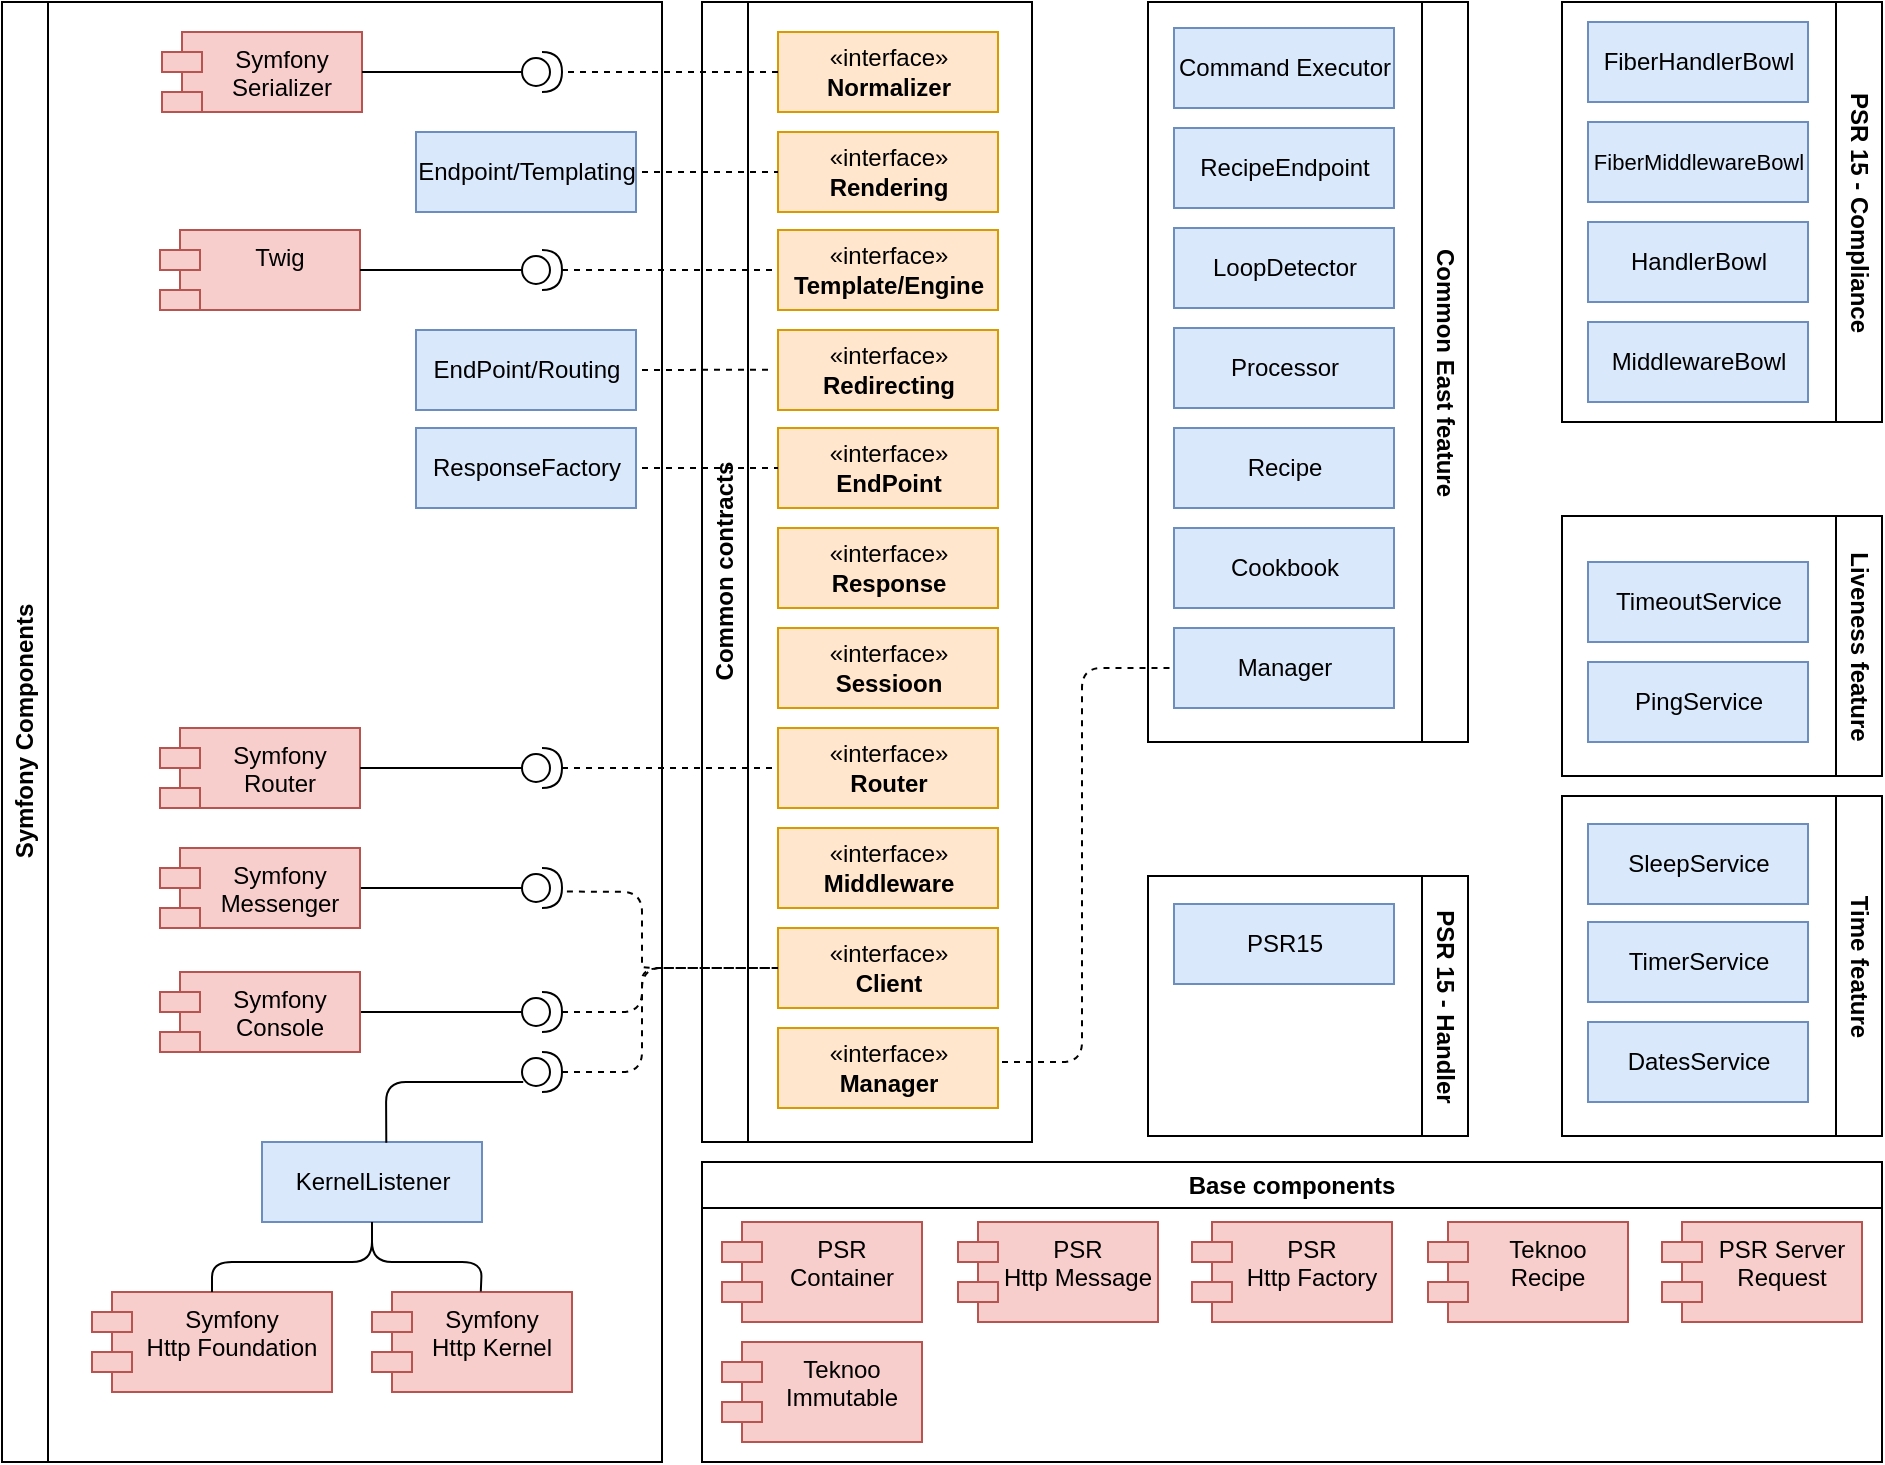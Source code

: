 <mxfile version="20.5.3" type="embed"><diagram id="7xv5iA07_mF9e4DVNpQf" name="Page-1"><mxGraphModel dx="1139" dy="1680" grid="1" gridSize="10" guides="1" tooltips="1" connect="1" arrows="1" fold="1" page="1" pageScale="1" pageWidth="827" pageHeight="1169" math="0" shadow="0"><root><mxCell id="0"/><mxCell id="1" parent="0"/><mxCell id="8" value="Symfony Components" style="swimlane;horizontal=0;whiteSpace=wrap;html=1;" parent="1" vertex="1"><mxGeometry x="20" y="-110" width="330" height="730" as="geometry"/></mxCell><mxCell id="7" value="Symfony&#10;Http Foundation" style="shape=module;align=left;spacingLeft=20;align=center;verticalAlign=top;fillColor=#f8cecc;strokeColor=#b85450;" parent="8" vertex="1"><mxGeometry x="45" y="645" width="120" height="50" as="geometry"/></mxCell><mxCell id="6" value="Symfony&#10;Http Kernel" style="shape=module;align=left;spacingLeft=20;align=center;verticalAlign=top;fillColor=#f8cecc;strokeColor=#b85450;" parent="8" vertex="1"><mxGeometry x="185" y="645" width="100" height="50" as="geometry"/></mxCell><mxCell id="64" value="" style="shape=providedRequiredInterface;html=1;verticalLabelPosition=bottom;sketch=0;" parent="8" vertex="1"><mxGeometry x="260" y="124" width="20" height="20" as="geometry"/></mxCell><mxCell id="78" value="" style="rounded=0;orthogonalLoop=1;jettySize=auto;html=1;endArrow=none;endFill=0;" parent="8" source="65" target="67" edge="1"><mxGeometry relative="1" as="geometry"/></mxCell><mxCell id="65" value="Symfony&#10;Console" style="shape=module;align=left;spacingLeft=20;align=center;verticalAlign=top;fillColor=#f8cecc;strokeColor=#b85450;" parent="8" vertex="1"><mxGeometry x="79" y="485" width="100" height="40" as="geometry"/></mxCell><mxCell id="68" value="" style="shape=providedRequiredInterface;html=1;verticalLabelPosition=bottom;sketch=0;" parent="8" vertex="1"><mxGeometry x="260" y="373" width="20" height="20" as="geometry"/></mxCell><mxCell id="67" value="" style="shape=providedRequiredInterface;html=1;verticalLabelPosition=bottom;sketch=0;" parent="8" vertex="1"><mxGeometry x="260" y="495" width="20" height="20" as="geometry"/></mxCell><mxCell id="69" value="" style="shape=providedRequiredInterface;html=1;verticalLabelPosition=bottom;sketch=0;" parent="8" vertex="1"><mxGeometry x="260" y="525" width="20" height="20" as="geometry"/></mxCell><mxCell id="77" value="" style="edgeStyle=orthogonalEdgeStyle;rounded=0;orthogonalLoop=1;jettySize=auto;html=1;endArrow=none;endFill=0;" parent="8" source="70" target="71" edge="1"><mxGeometry relative="1" as="geometry"/></mxCell><mxCell id="70" value="Symfony&#10;Messenger" style="shape=module;align=left;spacingLeft=20;align=center;verticalAlign=top;fillColor=#f8cecc;strokeColor=#b85450;" parent="8" vertex="1"><mxGeometry x="79" y="423" width="100" height="40" as="geometry"/></mxCell><mxCell id="71" value="" style="shape=providedRequiredInterface;html=1;verticalLabelPosition=bottom;sketch=0;" parent="8" vertex="1"><mxGeometry x="260" y="433" width="20" height="20" as="geometry"/></mxCell><mxCell id="73" value="" style="shape=providedRequiredInterface;html=1;verticalLabelPosition=bottom;sketch=0;" parent="8" vertex="1"><mxGeometry x="260" y="25" width="20" height="20" as="geometry"/></mxCell><mxCell id="91" value="ResponseFactory" style="html=1;fillColor=#dae8fc;strokeColor=#6c8ebf;" parent="8" vertex="1"><mxGeometry x="207" y="213" width="110" height="40" as="geometry"/></mxCell><mxCell id="92" value="Endpoint/Templating" style="html=1;fillColor=#dae8fc;strokeColor=#6c8ebf;" parent="8" vertex="1"><mxGeometry x="207" y="65" width="110" height="40" as="geometry"/></mxCell><mxCell id="93" value="KernelListener" style="html=1;fillColor=#dae8fc;strokeColor=#6c8ebf;" parent="8" vertex="1"><mxGeometry x="130" y="570" width="110" height="40" as="geometry"/></mxCell><mxCell id="94" value="" style="endArrow=none;html=1;rounded=1;entryX=0.03;entryY=0.75;entryDx=0;entryDy=0;endFill=0;entryPerimeter=0;exitX=0.565;exitY=0.01;exitDx=0;exitDy=0;exitPerimeter=0;" parent="8" source="93" target="69" edge="1"><mxGeometry width="50" height="50" relative="1" as="geometry"><mxPoint x="150" y="650" as="sourcePoint"/><mxPoint x="195" y="620" as="targetPoint"/><Array as="points"><mxPoint x="192" y="540"/></Array></mxGeometry></mxCell><mxCell id="79" value="" style="endArrow=none;html=1;rounded=1;entryX=0.5;entryY=1;entryDx=0;entryDy=0;endFill=0;exitX=0.5;exitY=0;exitDx=0;exitDy=0;" parent="8" target="93" edge="1" source="7"><mxGeometry width="50" height="50" relative="1" as="geometry"><mxPoint x="140" y="640" as="sourcePoint"/><mxPoint x="290" y="480" as="targetPoint"/><Array as="points"><mxPoint x="105" y="630"/><mxPoint x="185" y="630"/></Array></mxGeometry></mxCell><mxCell id="108" value="" style="endArrow=none;html=1;rounded=1;entryX=0.5;entryY=1;entryDx=0;entryDy=0;endFill=0;exitX=0.544;exitY=-0.005;exitDx=0;exitDy=0;exitPerimeter=0;" edge="1" parent="8" source="6" target="93"><mxGeometry width="50" height="50" relative="1" as="geometry"><mxPoint x="145" y="655" as="sourcePoint"/><mxPoint x="195" y="620" as="targetPoint"/><Array as="points"><mxPoint x="240" y="630"/><mxPoint x="185" y="630"/></Array></mxGeometry></mxCell><mxCell id="9" value="Base components" style="swimlane;whiteSpace=wrap;html=1;" parent="1" vertex="1"><mxGeometry x="370" y="470" width="590" height="150" as="geometry"/></mxCell><mxCell id="5" value="Teknoo&#10;Recipe" style="shape=module;align=left;spacingLeft=20;align=center;verticalAlign=top;fillColor=#f8cecc;strokeColor=#b85450;" parent="9" vertex="1"><mxGeometry x="363" y="30" width="100" height="50" as="geometry"/></mxCell><mxCell id="10" value="PSR&#10;Container" style="shape=module;align=left;spacingLeft=20;align=center;verticalAlign=top;fillColor=#f8cecc;strokeColor=#b85450;" parent="9" vertex="1"><mxGeometry x="10" y="30" width="100" height="50" as="geometry"/></mxCell><mxCell id="11" value="PSR&#10;Http Message" style="shape=module;align=left;spacingLeft=20;align=center;verticalAlign=top;fillColor=#f8cecc;strokeColor=#b85450;" parent="9" vertex="1"><mxGeometry x="128" y="30" width="100" height="50" as="geometry"/></mxCell><mxCell id="12" value="PSR&#10;Http Factory" style="shape=module;align=left;spacingLeft=20;align=center;verticalAlign=top;fillColor=#f8cecc;strokeColor=#b85450;" parent="9" vertex="1"><mxGeometry x="245" y="30" width="100" height="50" as="geometry"/></mxCell><mxCell id="107" value="PSR Server &#10;Request" style="shape=module;align=left;spacingLeft=20;align=center;verticalAlign=top;fillColor=#f8cecc;strokeColor=#b85450;" vertex="1" parent="9"><mxGeometry x="480" y="30" width="100" height="50" as="geometry"/></mxCell><mxCell id="4" value="Teknoo&#10;Immutable" style="shape=module;align=left;spacingLeft=20;align=center;verticalAlign=top;fillColor=#f8cecc;strokeColor=#b85450;" parent="9" vertex="1"><mxGeometry x="10" y="90" width="100" height="50" as="geometry"/></mxCell><mxCell id="13" value="Common contracts" style="swimlane;horizontal=0;whiteSpace=wrap;html=1;" parent="1" vertex="1"><mxGeometry x="370" y="-110" width="165" height="570" as="geometry"/></mxCell><mxCell id="14" value="«interface»&lt;br&gt;&lt;b&gt;Middleware&lt;/b&gt;" style="html=1;fillColor=#ffe6cc;strokeColor=#d79b00;" parent="13" vertex="1"><mxGeometry x="38" y="413" width="110" height="40" as="geometry"/></mxCell><mxCell id="15" value="«interface»&lt;br&gt;&lt;b&gt;Response&lt;/b&gt;" style="html=1;fillColor=#ffe6cc;strokeColor=#d79b00;" parent="13" vertex="1"><mxGeometry x="38" y="263" width="110" height="40" as="geometry"/></mxCell><mxCell id="16" value="«interface»&lt;br&gt;&lt;b&gt;EndPoint&lt;/b&gt;&lt;span style=&quot;color: rgba(0, 0, 0, 0); font-family: monospace; font-size: 0px; text-align: start;&quot;&gt;%3CmxGraphModel%3E%3Croot%3E%3CmxCell%20id%3D%220%22%2F%3E%3CmxCell%20id%3D%221%22%20parent%3D%220%22%2F%3E%3CmxCell%20id%3D%222%22%20value%3D%22%C2%ABinterface%C2%BB%26lt%3Bbr%26gt%3B%26lt%3Bb%26gt%3BResponse%26lt%3B%2Fb%26gt%3B%22%20style%3D%22html%3D1%3B%22%20vertex%3D%221%22%20parent%3D%221%22%3E%3CmxGeometry%20x%3D%22414%22%20y%3D%22360%22%20width%3D%22110%22%20height%3D%2240%22%20as%3D%22geometry%22%2F%3E%3C%2FmxCell%3E%3C%2Froot%3E%3C%2FmxGraphModel%3E&lt;/span&gt;" style="html=1;fillColor=#ffe6cc;strokeColor=#d79b00;" parent="13" vertex="1"><mxGeometry x="38" y="213" width="110" height="40" as="geometry"/></mxCell><mxCell id="17" value="«interface»&lt;br&gt;&lt;div style=&quot;text-align: center;&quot;&gt;&lt;span style=&quot;text-align: start; background-color: initial;&quot;&gt;&lt;b&gt;Template/Engine&lt;/b&gt;&lt;/span&gt;&lt;span style=&quot;color: rgba(0, 0, 0, 0); font-family: monospace; font-size: 0px; text-align: start; background-color: initial;&quot;&gt;%3CmxGraphModel%3E%3Croot%3E%3CmxCell%20id%3D%220%22%2F%3E%3CmxCell%20id%3D%221%22%20parent%3D%220%22%2F%3E%3CmxCell%20id%3D%222%22%20value%3D%22%C2%ABinterface%C2%BB%26lt%3Bbr%26gt%3B%26lt%3Bb%26gt%3BResponse%26lt%3B%2Fb%26gt%3B%22%20style%3D%22html%3D1%3B%22%20vertex%3D%221%22%20parent%3D%221%22%3E%3CmxGeometry%20x%3D%22414%22%20y%3D%22360%22%20width%3D%22110%22%20height%3D%2240%22%20as%3D%22geometry%22%2F%3E%3C%2FmxCell%3E%3C%2Froot%3E%3C%2FmxGraphModel%3E&lt;/span&gt;&lt;/div&gt;" style="html=1;fillColor=#ffe6cc;strokeColor=#d79b00;" parent="13" vertex="1"><mxGeometry x="38" y="114" width="110" height="40" as="geometry"/></mxCell><mxCell id="18" value="«interface»&lt;br&gt;&lt;b&gt;Rendering&lt;/b&gt;&lt;span style=&quot;color: rgba(0, 0, 0, 0); font-family: monospace; font-size: 0px; text-align: start;&quot;&gt;%3CmxGraphModel%3E%3Croot%3E%3CmxCell%20id%3D%220%22%2F%3E%3CmxCell%20id%3D%221%22%20parent%3D%220%22%2F%3E%3CmxCell%20id%3D%222%22%20value%3D%22%C2%ABinterface%C2%BB%26lt%3Bbr%26gt%3B%26lt%3Bb%26gt%3BResponse%26lt%3B%2Fb%26gt%3B%22%20style%3D%22html%3D1%3B%22%20vertex%3D%221%22%20parent%3D%221%22%3E%3CmxGeometry%20x%3D%22414%22%20y%3D%22360%22%20width%3D%22110%22%20height%3D%2240%22%20as%3D%22geometry%22%2F%3E%3C%2FmxCell%3E%3C%2Froot%3E%3C%2FmxGraphModel%3E&lt;/span&gt;" style="html=1;fillColor=#ffe6cc;strokeColor=#d79b00;" parent="13" vertex="1"><mxGeometry x="38" y="65" width="110" height="40" as="geometry"/></mxCell><mxCell id="21" value="«interface»&lt;br&gt;&lt;b&gt;Client&lt;/b&gt;" style="html=1;fillColor=#ffe6cc;strokeColor=#d79b00;" parent="13" vertex="1"><mxGeometry x="38" y="463" width="110" height="40" as="geometry"/></mxCell><mxCell id="22" value="«interface»&lt;br&gt;&lt;b&gt;Manager&lt;/b&gt;" style="html=1;fillColor=#ffe6cc;strokeColor=#d79b00;" parent="13" vertex="1"><mxGeometry x="38" y="513" width="110" height="40" as="geometry"/></mxCell><mxCell id="23" value="«interface»&lt;br&gt;&lt;b&gt;Normalizer&lt;/b&gt;" style="html=1;fillColor=#ffe6cc;strokeColor=#d79b00;" parent="13" vertex="1"><mxGeometry x="38" y="15" width="110" height="40" as="geometry"/></mxCell><mxCell id="24" value="«interface»&lt;br&gt;&lt;b&gt;Router&lt;/b&gt;" style="html=1;fillColor=#ffe6cc;strokeColor=#d79b00;" parent="13" vertex="1"><mxGeometry x="38" y="363" width="110" height="40" as="geometry"/></mxCell><mxCell id="25" value="«interface»&lt;br&gt;&lt;b&gt;Sessioon&lt;/b&gt;" style="html=1;fillColor=#ffe6cc;strokeColor=#d79b00;" parent="13" vertex="1"><mxGeometry x="38" y="313" width="110" height="40" as="geometry"/></mxCell><mxCell id="26" value="«interface»&lt;br&gt;&lt;b&gt;Redirecting&lt;/b&gt;&lt;span style=&quot;color: rgba(0, 0, 0, 0); font-family: monospace; font-size: 0px; text-align: start;&quot;&gt;%3CmxGraphModel%3E%3Croot%3E%3CmxCell%20id%3D%220%22%2F%3E%3CmxCell%20id%3D%221%22%20parent%3D%220%22%2F%3E%3CmxCell%20id%3D%222%22%20value%3D%22%C2%ABinterface%C2%BB%26lt%3Bbr%26gt%3B%26lt%3Bb%26gt%3BResponse%26lt%3B%2Fb%26gt%3B%22%20style%3D%22html%3D1%3B%22%20vertex%3D%221%22%20parent%3D%221%22%3E%3CmxGeometry%20x%3D%22414%22%20y%3D%22360%22%20width%3D%22110%22%20height%3D%2240%22%20as%3D%22geometry%22%2F%3E%3C%2FmxCell%3E%3C%2Froot%3E%3C%2FmxGraphModel%3E&lt;/span&gt;" style="html=1;fillColor=#ffe6cc;strokeColor=#d79b00;" parent="13" vertex="1"><mxGeometry x="38" y="164" width="110" height="40" as="geometry"/></mxCell><mxCell id="63" value="Twig" style="shape=module;align=left;spacingLeft=20;align=center;verticalAlign=top;fillColor=#f8cecc;strokeColor=#b85450;" parent="13" vertex="1"><mxGeometry x="-271" y="114" width="100" height="40" as="geometry"/></mxCell><mxCell id="66" value="Symfony&#10;Router" style="shape=module;align=left;spacingLeft=20;align=center;verticalAlign=top;fillColor=#f8cecc;strokeColor=#b85450;" parent="13" vertex="1"><mxGeometry x="-271" y="363" width="100" height="40" as="geometry"/></mxCell><mxCell id="72" value="Symfony&#10;Serializer" style="shape=module;align=left;spacingLeft=20;align=center;verticalAlign=top;fillColor=#f8cecc;strokeColor=#b85450;" parent="13" vertex="1"><mxGeometry x="-270" y="15" width="100" height="40" as="geometry"/></mxCell><mxCell id="90" value="EndPoint/Routing" style="html=1;fillColor=#dae8fc;strokeColor=#6c8ebf;" parent="13" vertex="1"><mxGeometry x="-143" y="164" width="110" height="40" as="geometry"/></mxCell><mxCell id="96" value="" style="endArrow=none;html=1;rounded=0;entryX=-0.027;entryY=0.496;entryDx=0;entryDy=0;dashed=1;entryPerimeter=0;" parent="13" target="26" edge="1"><mxGeometry width="50" height="50" relative="1" as="geometry"><mxPoint x="-30" y="184" as="sourcePoint"/><mxPoint x="58" y="154" as="targetPoint"/></mxGeometry></mxCell><mxCell id="39" value="Common East feature" style="swimlane;horizontal=0;whiteSpace=wrap;html=1;rotation=-180;" parent="1" vertex="1"><mxGeometry x="593" y="-110" width="160" height="370" as="geometry"/></mxCell><mxCell id="40" value="Manager" style="html=1;fillColor=#dae8fc;strokeColor=#6c8ebf;" parent="39" vertex="1"><mxGeometry x="13" y="313" width="110" height="40" as="geometry"/></mxCell><mxCell id="44" value="Cookbook" style="html=1;fillColor=#dae8fc;strokeColor=#6c8ebf;" parent="39" vertex="1"><mxGeometry x="13" y="263" width="110" height="40" as="geometry"/></mxCell><mxCell id="45" value="Recipe" style="html=1;fillColor=#dae8fc;strokeColor=#6c8ebf;" parent="39" vertex="1"><mxGeometry x="13" y="213" width="110" height="40" as="geometry"/></mxCell><mxCell id="46" value="Processor" style="html=1;fillColor=#dae8fc;strokeColor=#6c8ebf;" parent="39" vertex="1"><mxGeometry x="13" y="163" width="110" height="40" as="geometry"/></mxCell><mxCell id="47" value="LoopDetector" style="html=1;fillColor=#dae8fc;strokeColor=#6c8ebf;" parent="39" vertex="1"><mxGeometry x="13" y="113" width="110" height="40" as="geometry"/></mxCell><mxCell id="60" value="RecipeEndpoint" style="html=1;fillColor=#dae8fc;strokeColor=#6c8ebf;" parent="39" vertex="1"><mxGeometry x="13" y="63" width="110" height="40" as="geometry"/></mxCell><mxCell id="61" value="Command Executor" style="html=1;fillColor=#dae8fc;strokeColor=#6c8ebf;" parent="39" vertex="1"><mxGeometry x="13" y="13" width="110" height="40" as="geometry"/></mxCell><mxCell id="48" value="Time feature" style="swimlane;horizontal=0;whiteSpace=wrap;html=1;rotation=-180;" parent="1" vertex="1"><mxGeometry x="800" y="287" width="160" height="170" as="geometry"/></mxCell><mxCell id="49" value="DatesService" style="html=1;fillColor=#dae8fc;strokeColor=#6c8ebf;" parent="48" vertex="1"><mxGeometry x="13" y="113" width="110" height="40" as="geometry"/></mxCell><mxCell id="50" value="TimerService" style="html=1;fillColor=#dae8fc;strokeColor=#6c8ebf;" parent="48" vertex="1"><mxGeometry x="13" y="63" width="110" height="40" as="geometry"/></mxCell><mxCell id="98" value="SleepService" style="html=1;fillColor=#dae8fc;strokeColor=#6c8ebf;" parent="48" vertex="1"><mxGeometry x="13" y="14" width="110" height="40" as="geometry"/></mxCell><mxCell id="54" value="Liveness feature" style="swimlane;horizontal=0;whiteSpace=wrap;html=1;rotation=-180;" parent="1" vertex="1"><mxGeometry x="800" y="147" width="160" height="130" as="geometry"/></mxCell><mxCell id="55" value="PingService" style="html=1;fillColor=#dae8fc;strokeColor=#6c8ebf;" parent="54" vertex="1"><mxGeometry x="13" y="73" width="110" height="40" as="geometry"/></mxCell><mxCell id="56" value="TimeoutService" style="html=1;fillColor=#dae8fc;strokeColor=#6c8ebf;" parent="54" vertex="1"><mxGeometry x="13" y="23" width="110" height="40" as="geometry"/></mxCell><mxCell id="74" value="" style="edgeStyle=orthogonalEdgeStyle;rounded=0;orthogonalLoop=1;jettySize=auto;html=1;endArrow=none;endFill=0;" parent="1" source="72" target="73" edge="1"><mxGeometry relative="1" as="geometry"/></mxCell><mxCell id="75" value="" style="edgeStyle=orthogonalEdgeStyle;rounded=0;orthogonalLoop=1;jettySize=auto;html=1;endArrow=none;endFill=0;" parent="1" source="63" target="64" edge="1"><mxGeometry relative="1" as="geometry"/></mxCell><mxCell id="76" value="" style="edgeStyle=orthogonalEdgeStyle;rounded=0;orthogonalLoop=1;jettySize=auto;html=1;endArrow=none;endFill=0;" parent="1" source="66" target="68" edge="1"><mxGeometry relative="1" as="geometry"/></mxCell><mxCell id="80" value="" style="endArrow=none;html=1;rounded=0;entryX=1;entryY=0.5;entryDx=0;entryDy=0;entryPerimeter=0;dashed=1;" parent="1" source="23" target="73" edge="1"><mxGeometry width="50" height="50" relative="1" as="geometry"><mxPoint x="260" y="10" as="sourcePoint"/><mxPoint x="310" y="-40" as="targetPoint"/></mxGeometry></mxCell><mxCell id="81" value="" style="endArrow=none;html=1;rounded=0;entryX=0;entryY=0.5;entryDx=0;entryDy=0;exitX=1;exitY=0.5;exitDx=0;exitDy=0;exitPerimeter=0;dashed=1;" parent="1" source="64" target="17" edge="1"><mxGeometry width="50" height="50" relative="1" as="geometry"><mxPoint x="260" y="50" as="sourcePoint"/><mxPoint x="310" as="targetPoint"/></mxGeometry></mxCell><mxCell id="82" value="" style="endArrow=none;html=1;rounded=0;exitX=1;exitY=0.5;exitDx=0;exitDy=0;exitPerimeter=0;dashed=1;" parent="1" source="68" target="24" edge="1"><mxGeometry width="50" height="50" relative="1" as="geometry"><mxPoint x="260" y="240" as="sourcePoint"/><mxPoint x="400" y="270" as="targetPoint"/></mxGeometry></mxCell><mxCell id="86" value="" style="endArrow=none;html=1;rounded=1;entryX=0;entryY=0.5;entryDx=0;entryDy=0;exitX=1.123;exitY=0.588;exitDx=0;exitDy=0;exitPerimeter=0;dashed=1;" parent="1" source="71" target="21" edge="1"><mxGeometry width="50" height="50" relative="1" as="geometry"><mxPoint x="260" y="360" as="sourcePoint"/><mxPoint x="310" y="310" as="targetPoint"/><Array as="points"><mxPoint x="340" y="335"/><mxPoint x="340" y="370"/><mxPoint x="340" y="373"/></Array></mxGeometry></mxCell><mxCell id="87" value="" style="endArrow=none;html=1;rounded=1;exitX=1;exitY=0.5;exitDx=0;exitDy=0;exitPerimeter=0;entryX=0;entryY=0.5;entryDx=0;entryDy=0;dashed=1;" parent="1" source="67" target="21" edge="1"><mxGeometry width="50" height="50" relative="1" as="geometry"><mxPoint x="330" y="400" as="sourcePoint"/><mxPoint x="380" y="350" as="targetPoint"/><Array as="points"><mxPoint x="340" y="395"/><mxPoint x="340" y="373"/></Array></mxGeometry></mxCell><mxCell id="88" value="" style="endArrow=none;html=1;rounded=1;exitX=1;exitY=0.5;exitDx=0;exitDy=0;exitPerimeter=0;entryX=0;entryY=0.5;entryDx=0;entryDy=0;dashed=1;" parent="1" source="69" target="21" edge="1"><mxGeometry width="50" height="50" relative="1" as="geometry"><mxPoint x="320" y="450" as="sourcePoint"/><mxPoint x="370" y="400" as="targetPoint"/><Array as="points"><mxPoint x="340" y="425"/><mxPoint x="340" y="373"/></Array></mxGeometry></mxCell><mxCell id="89" value="" style="endArrow=none;html=1;rounded=1;entryX=0;entryY=0.5;entryDx=0;entryDy=0;dashed=1;" parent="1" target="40" edge="1"><mxGeometry width="50" height="50" relative="1" as="geometry"><mxPoint x="520" y="420" as="sourcePoint"/><mxPoint x="418" y="383" as="targetPoint"/><Array as="points"><mxPoint x="560" y="420"/><mxPoint x="560" y="223"/></Array></mxGeometry></mxCell><mxCell id="95" value="" style="endArrow=none;html=1;rounded=0;entryX=0;entryY=0.5;entryDx=0;entryDy=0;dashed=1;" parent="1" target="16" edge="1"><mxGeometry width="50" height="50" relative="1" as="geometry"><mxPoint x="340" y="123" as="sourcePoint"/><mxPoint x="418" y="34" as="targetPoint"/></mxGeometry></mxCell><mxCell id="97" value="" style="endArrow=none;html=1;rounded=0;entryX=0;entryY=0.5;entryDx=0;entryDy=0;dashed=1;" parent="1" target="18" edge="1"><mxGeometry width="50" height="50" relative="1" as="geometry"><mxPoint x="340" y="-25" as="sourcePoint"/><mxPoint x="438" y="54" as="targetPoint"/></mxGeometry></mxCell><mxCell id="99" value="PSR 15 - Compliance" style="swimlane;horizontal=0;whiteSpace=wrap;html=1;rotation=-180;" parent="1" vertex="1"><mxGeometry x="800" y="-110" width="160" height="210" as="geometry"/></mxCell><mxCell id="103" value="MiddlewareBowl" style="html=1;fillColor=#dae8fc;strokeColor=#6c8ebf;" parent="99" vertex="1"><mxGeometry x="13" y="160" width="110" height="40" as="geometry"/></mxCell><mxCell id="104" value="HandlerBowl" style="html=1;fillColor=#dae8fc;strokeColor=#6c8ebf;" parent="99" vertex="1"><mxGeometry x="13" y="110" width="110" height="40" as="geometry"/></mxCell><mxCell id="105" value="&lt;font style=&quot;font-size: 11px;&quot;&gt;FiberMiddlewareBowl&lt;/font&gt;" style="html=1;fillColor=#dae8fc;strokeColor=#6c8ebf;" parent="99" vertex="1"><mxGeometry x="13" y="60" width="110" height="40" as="geometry"/></mxCell><mxCell id="106" value="FiberHandlerBowl" style="html=1;fillColor=#dae8fc;strokeColor=#6c8ebf;" parent="99" vertex="1"><mxGeometry x="13" y="10" width="110" height="40" as="geometry"/></mxCell><mxCell id="109" value="PSR 15 - Handler" style="swimlane;horizontal=0;whiteSpace=wrap;html=1;rotation=-180;" vertex="1" parent="1"><mxGeometry x="593" y="327" width="160" height="130" as="geometry"/></mxCell><mxCell id="111" value="PSR15" style="html=1;fillColor=#dae8fc;strokeColor=#6c8ebf;" vertex="1" parent="109"><mxGeometry x="13" y="14" width="110" height="40" as="geometry"/></mxCell></root></mxGraphModel></diagram></mxfile>